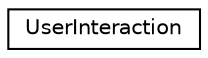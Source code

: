 digraph "Graphical Class Hierarchy"
{
  edge [fontname="Helvetica",fontsize="10",labelfontname="Helvetica",labelfontsize="10"];
  node [fontname="Helvetica",fontsize="10",shape=record];
  rankdir="LR";
  Node0 [label="UserInteraction",height=0.2,width=0.4,color="black", fillcolor="white", style="filled",URL="$db/d04/classUserInteraction.html"];
}
